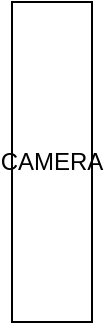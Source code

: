 <mxfile version="21.6.2" type="github">
  <diagram id="kgpKYQtTHZ0yAKxKKP6v" name="Page-1">
    <mxGraphModel dx="1421" dy="795" grid="1" gridSize="10" guides="1" tooltips="1" connect="1" arrows="1" fold="1" page="1" pageScale="1" pageWidth="850" pageHeight="1100" math="0" shadow="0">
      <root>
        <mxCell id="0" />
        <mxCell id="1" parent="0" />
        <mxCell id="GzlsBKg0Fm_JVfd0QsRh-1" value="CAMERA" style="rounded=0;whiteSpace=wrap;html=1;" vertex="1" parent="1">
          <mxGeometry x="90" y="120" width="40" height="160" as="geometry" />
        </mxCell>
      </root>
    </mxGraphModel>
  </diagram>
</mxfile>
